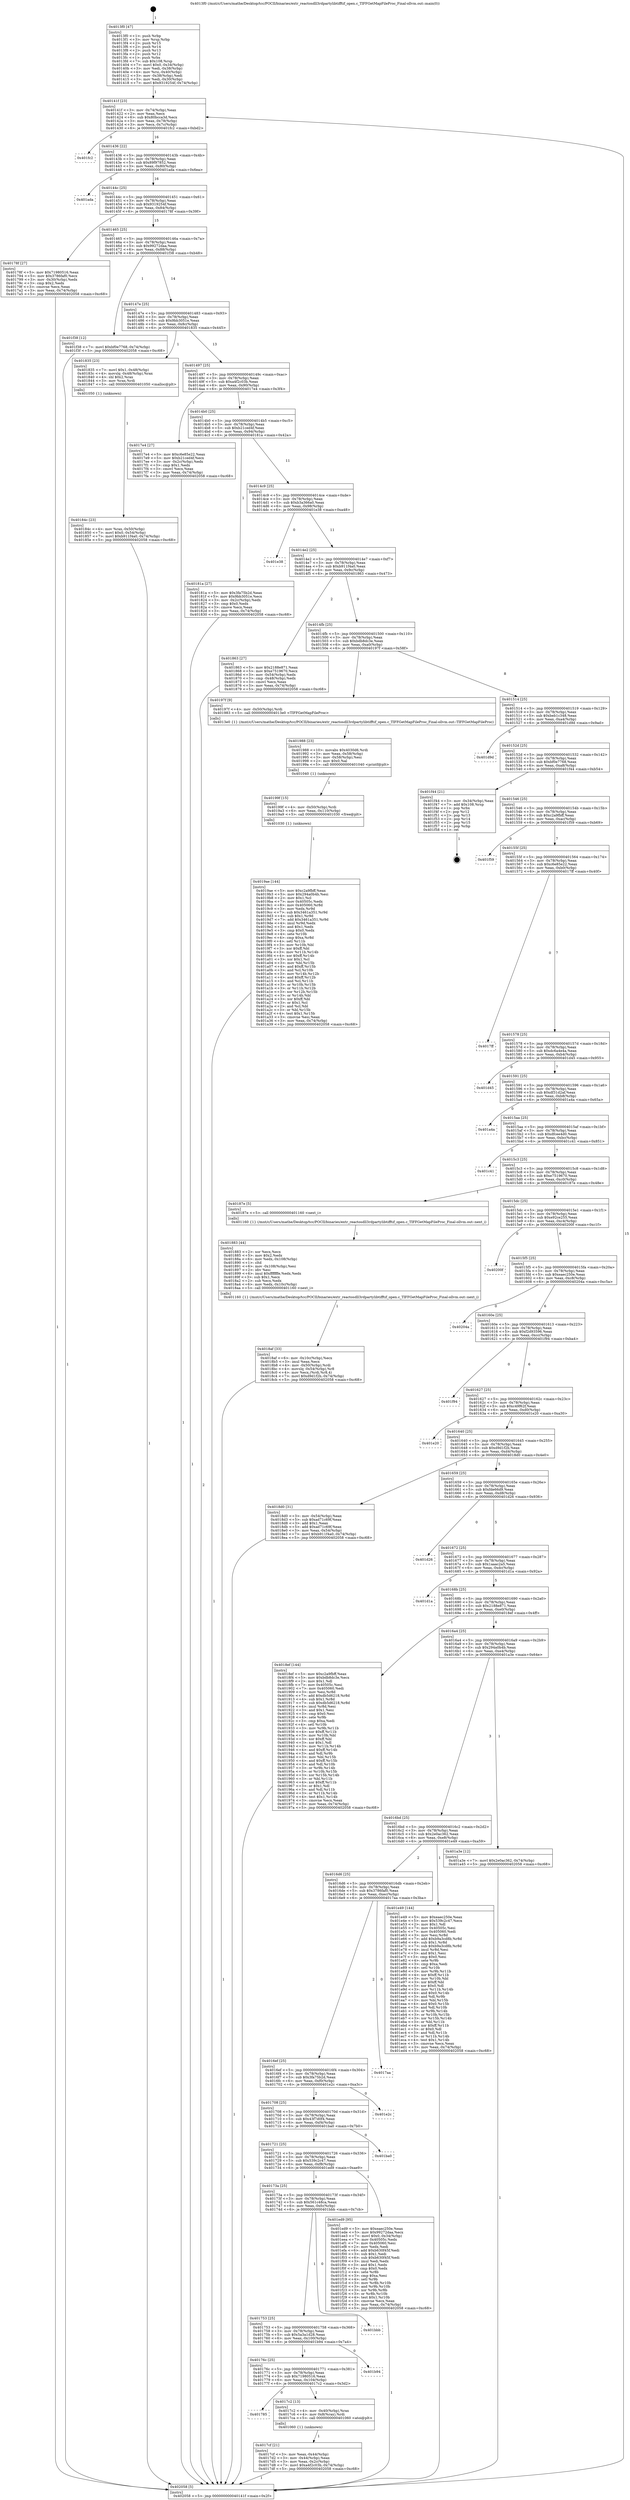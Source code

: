 digraph "0x4013f0" {
  label = "0x4013f0 (/mnt/c/Users/mathe/Desktop/tcc/POCII/binaries/extr_reactosdll3rdpartylibtifftif_open.c_TIFFGetMapFileProc_Final-ollvm.out::main(0))"
  labelloc = "t"
  node[shape=record]

  Entry [label="",width=0.3,height=0.3,shape=circle,fillcolor=black,style=filled]
  "0x40141f" [label="{
     0x40141f [23]\l
     | [instrs]\l
     &nbsp;&nbsp;0x40141f \<+3\>: mov -0x74(%rbp),%eax\l
     &nbsp;&nbsp;0x401422 \<+2\>: mov %eax,%ecx\l
     &nbsp;&nbsp;0x401424 \<+6\>: sub $0x80bcca3d,%ecx\l
     &nbsp;&nbsp;0x40142a \<+3\>: mov %eax,-0x78(%rbp)\l
     &nbsp;&nbsp;0x40142d \<+3\>: mov %ecx,-0x7c(%rbp)\l
     &nbsp;&nbsp;0x401430 \<+6\>: je 0000000000401fc2 \<main+0xbd2\>\l
  }"]
  "0x401fc2" [label="{
     0x401fc2\l
  }", style=dashed]
  "0x401436" [label="{
     0x401436 [22]\l
     | [instrs]\l
     &nbsp;&nbsp;0x401436 \<+5\>: jmp 000000000040143b \<main+0x4b\>\l
     &nbsp;&nbsp;0x40143b \<+3\>: mov -0x78(%rbp),%eax\l
     &nbsp;&nbsp;0x40143e \<+5\>: sub $0x89f97852,%eax\l
     &nbsp;&nbsp;0x401443 \<+3\>: mov %eax,-0x80(%rbp)\l
     &nbsp;&nbsp;0x401446 \<+6\>: je 0000000000401ada \<main+0x6ea\>\l
  }"]
  Exit [label="",width=0.3,height=0.3,shape=circle,fillcolor=black,style=filled,peripheries=2]
  "0x401ada" [label="{
     0x401ada\l
  }", style=dashed]
  "0x40144c" [label="{
     0x40144c [25]\l
     | [instrs]\l
     &nbsp;&nbsp;0x40144c \<+5\>: jmp 0000000000401451 \<main+0x61\>\l
     &nbsp;&nbsp;0x401451 \<+3\>: mov -0x78(%rbp),%eax\l
     &nbsp;&nbsp;0x401454 \<+5\>: sub $0x9319254f,%eax\l
     &nbsp;&nbsp;0x401459 \<+6\>: mov %eax,-0x84(%rbp)\l
     &nbsp;&nbsp;0x40145f \<+6\>: je 000000000040178f \<main+0x39f\>\l
  }"]
  "0x4019ae" [label="{
     0x4019ae [144]\l
     | [instrs]\l
     &nbsp;&nbsp;0x4019ae \<+5\>: mov $0xc2a9fbff,%eax\l
     &nbsp;&nbsp;0x4019b3 \<+5\>: mov $0x294a0b4b,%esi\l
     &nbsp;&nbsp;0x4019b8 \<+2\>: mov $0x1,%cl\l
     &nbsp;&nbsp;0x4019ba \<+7\>: mov 0x40505c,%edx\l
     &nbsp;&nbsp;0x4019c1 \<+8\>: mov 0x405060,%r8d\l
     &nbsp;&nbsp;0x4019c9 \<+3\>: mov %edx,%r9d\l
     &nbsp;&nbsp;0x4019cc \<+7\>: sub $0x3461a351,%r9d\l
     &nbsp;&nbsp;0x4019d3 \<+4\>: sub $0x1,%r9d\l
     &nbsp;&nbsp;0x4019d7 \<+7\>: add $0x3461a351,%r9d\l
     &nbsp;&nbsp;0x4019de \<+4\>: imul %r9d,%edx\l
     &nbsp;&nbsp;0x4019e2 \<+3\>: and $0x1,%edx\l
     &nbsp;&nbsp;0x4019e5 \<+3\>: cmp $0x0,%edx\l
     &nbsp;&nbsp;0x4019e8 \<+4\>: sete %r10b\l
     &nbsp;&nbsp;0x4019ec \<+4\>: cmp $0xa,%r8d\l
     &nbsp;&nbsp;0x4019f0 \<+4\>: setl %r11b\l
     &nbsp;&nbsp;0x4019f4 \<+3\>: mov %r10b,%bl\l
     &nbsp;&nbsp;0x4019f7 \<+3\>: xor $0xff,%bl\l
     &nbsp;&nbsp;0x4019fa \<+3\>: mov %r11b,%r14b\l
     &nbsp;&nbsp;0x4019fd \<+4\>: xor $0xff,%r14b\l
     &nbsp;&nbsp;0x401a01 \<+3\>: xor $0x1,%cl\l
     &nbsp;&nbsp;0x401a04 \<+3\>: mov %bl,%r15b\l
     &nbsp;&nbsp;0x401a07 \<+4\>: and $0xff,%r15b\l
     &nbsp;&nbsp;0x401a0b \<+3\>: and %cl,%r10b\l
     &nbsp;&nbsp;0x401a0e \<+3\>: mov %r14b,%r12b\l
     &nbsp;&nbsp;0x401a11 \<+4\>: and $0xff,%r12b\l
     &nbsp;&nbsp;0x401a15 \<+3\>: and %cl,%r11b\l
     &nbsp;&nbsp;0x401a18 \<+3\>: or %r10b,%r15b\l
     &nbsp;&nbsp;0x401a1b \<+3\>: or %r11b,%r12b\l
     &nbsp;&nbsp;0x401a1e \<+3\>: xor %r12b,%r15b\l
     &nbsp;&nbsp;0x401a21 \<+3\>: or %r14b,%bl\l
     &nbsp;&nbsp;0x401a24 \<+3\>: xor $0xff,%bl\l
     &nbsp;&nbsp;0x401a27 \<+3\>: or $0x1,%cl\l
     &nbsp;&nbsp;0x401a2a \<+2\>: and %cl,%bl\l
     &nbsp;&nbsp;0x401a2c \<+3\>: or %bl,%r15b\l
     &nbsp;&nbsp;0x401a2f \<+4\>: test $0x1,%r15b\l
     &nbsp;&nbsp;0x401a33 \<+3\>: cmovne %esi,%eax\l
     &nbsp;&nbsp;0x401a36 \<+3\>: mov %eax,-0x74(%rbp)\l
     &nbsp;&nbsp;0x401a39 \<+5\>: jmp 0000000000402058 \<main+0xc68\>\l
  }"]
  "0x40178f" [label="{
     0x40178f [27]\l
     | [instrs]\l
     &nbsp;&nbsp;0x40178f \<+5\>: mov $0x71980516,%eax\l
     &nbsp;&nbsp;0x401794 \<+5\>: mov $0x3786faf0,%ecx\l
     &nbsp;&nbsp;0x401799 \<+3\>: mov -0x30(%rbp),%edx\l
     &nbsp;&nbsp;0x40179c \<+3\>: cmp $0x2,%edx\l
     &nbsp;&nbsp;0x40179f \<+3\>: cmovne %ecx,%eax\l
     &nbsp;&nbsp;0x4017a2 \<+3\>: mov %eax,-0x74(%rbp)\l
     &nbsp;&nbsp;0x4017a5 \<+5\>: jmp 0000000000402058 \<main+0xc68\>\l
  }"]
  "0x401465" [label="{
     0x401465 [25]\l
     | [instrs]\l
     &nbsp;&nbsp;0x401465 \<+5\>: jmp 000000000040146a \<main+0x7a\>\l
     &nbsp;&nbsp;0x40146a \<+3\>: mov -0x78(%rbp),%eax\l
     &nbsp;&nbsp;0x40146d \<+5\>: sub $0x99272daa,%eax\l
     &nbsp;&nbsp;0x401472 \<+6\>: mov %eax,-0x88(%rbp)\l
     &nbsp;&nbsp;0x401478 \<+6\>: je 0000000000401f38 \<main+0xb48\>\l
  }"]
  "0x402058" [label="{
     0x402058 [5]\l
     | [instrs]\l
     &nbsp;&nbsp;0x402058 \<+5\>: jmp 000000000040141f \<main+0x2f\>\l
  }"]
  "0x4013f0" [label="{
     0x4013f0 [47]\l
     | [instrs]\l
     &nbsp;&nbsp;0x4013f0 \<+1\>: push %rbp\l
     &nbsp;&nbsp;0x4013f1 \<+3\>: mov %rsp,%rbp\l
     &nbsp;&nbsp;0x4013f4 \<+2\>: push %r15\l
     &nbsp;&nbsp;0x4013f6 \<+2\>: push %r14\l
     &nbsp;&nbsp;0x4013f8 \<+2\>: push %r13\l
     &nbsp;&nbsp;0x4013fa \<+2\>: push %r12\l
     &nbsp;&nbsp;0x4013fc \<+1\>: push %rbx\l
     &nbsp;&nbsp;0x4013fd \<+7\>: sub $0x108,%rsp\l
     &nbsp;&nbsp;0x401404 \<+7\>: movl $0x0,-0x34(%rbp)\l
     &nbsp;&nbsp;0x40140b \<+3\>: mov %edi,-0x38(%rbp)\l
     &nbsp;&nbsp;0x40140e \<+4\>: mov %rsi,-0x40(%rbp)\l
     &nbsp;&nbsp;0x401412 \<+3\>: mov -0x38(%rbp),%edi\l
     &nbsp;&nbsp;0x401415 \<+3\>: mov %edi,-0x30(%rbp)\l
     &nbsp;&nbsp;0x401418 \<+7\>: movl $0x9319254f,-0x74(%rbp)\l
  }"]
  "0x40199f" [label="{
     0x40199f [15]\l
     | [instrs]\l
     &nbsp;&nbsp;0x40199f \<+4\>: mov -0x50(%rbp),%rdi\l
     &nbsp;&nbsp;0x4019a3 \<+6\>: mov %eax,-0x110(%rbp)\l
     &nbsp;&nbsp;0x4019a9 \<+5\>: call 0000000000401030 \<free@plt\>\l
     | [calls]\l
     &nbsp;&nbsp;0x401030 \{1\} (unknown)\l
  }"]
  "0x401f38" [label="{
     0x401f38 [12]\l
     | [instrs]\l
     &nbsp;&nbsp;0x401f38 \<+7\>: movl $0xbf0e7768,-0x74(%rbp)\l
     &nbsp;&nbsp;0x401f3f \<+5\>: jmp 0000000000402058 \<main+0xc68\>\l
  }"]
  "0x40147e" [label="{
     0x40147e [25]\l
     | [instrs]\l
     &nbsp;&nbsp;0x40147e \<+5\>: jmp 0000000000401483 \<main+0x93\>\l
     &nbsp;&nbsp;0x401483 \<+3\>: mov -0x78(%rbp),%eax\l
     &nbsp;&nbsp;0x401486 \<+5\>: sub $0x9bb3051e,%eax\l
     &nbsp;&nbsp;0x40148b \<+6\>: mov %eax,-0x8c(%rbp)\l
     &nbsp;&nbsp;0x401491 \<+6\>: je 0000000000401835 \<main+0x445\>\l
  }"]
  "0x401988" [label="{
     0x401988 [23]\l
     | [instrs]\l
     &nbsp;&nbsp;0x401988 \<+10\>: movabs $0x4030d6,%rdi\l
     &nbsp;&nbsp;0x401992 \<+3\>: mov %eax,-0x58(%rbp)\l
     &nbsp;&nbsp;0x401995 \<+3\>: mov -0x58(%rbp),%esi\l
     &nbsp;&nbsp;0x401998 \<+2\>: mov $0x0,%al\l
     &nbsp;&nbsp;0x40199a \<+5\>: call 0000000000401040 \<printf@plt\>\l
     | [calls]\l
     &nbsp;&nbsp;0x401040 \{1\} (unknown)\l
  }"]
  "0x401835" [label="{
     0x401835 [23]\l
     | [instrs]\l
     &nbsp;&nbsp;0x401835 \<+7\>: movl $0x1,-0x48(%rbp)\l
     &nbsp;&nbsp;0x40183c \<+4\>: movslq -0x48(%rbp),%rax\l
     &nbsp;&nbsp;0x401840 \<+4\>: shl $0x2,%rax\l
     &nbsp;&nbsp;0x401844 \<+3\>: mov %rax,%rdi\l
     &nbsp;&nbsp;0x401847 \<+5\>: call 0000000000401050 \<malloc@plt\>\l
     | [calls]\l
     &nbsp;&nbsp;0x401050 \{1\} (unknown)\l
  }"]
  "0x401497" [label="{
     0x401497 [25]\l
     | [instrs]\l
     &nbsp;&nbsp;0x401497 \<+5\>: jmp 000000000040149c \<main+0xac\>\l
     &nbsp;&nbsp;0x40149c \<+3\>: mov -0x78(%rbp),%eax\l
     &nbsp;&nbsp;0x40149f \<+5\>: sub $0xa4f2c03b,%eax\l
     &nbsp;&nbsp;0x4014a4 \<+6\>: mov %eax,-0x90(%rbp)\l
     &nbsp;&nbsp;0x4014aa \<+6\>: je 00000000004017e4 \<main+0x3f4\>\l
  }"]
  "0x4018af" [label="{
     0x4018af [33]\l
     | [instrs]\l
     &nbsp;&nbsp;0x4018af \<+6\>: mov -0x10c(%rbp),%ecx\l
     &nbsp;&nbsp;0x4018b5 \<+3\>: imul %eax,%ecx\l
     &nbsp;&nbsp;0x4018b8 \<+4\>: mov -0x50(%rbp),%rdi\l
     &nbsp;&nbsp;0x4018bc \<+4\>: movslq -0x54(%rbp),%r8\l
     &nbsp;&nbsp;0x4018c0 \<+4\>: mov %ecx,(%rdi,%r8,4)\l
     &nbsp;&nbsp;0x4018c4 \<+7\>: movl $0xd9d1f2b,-0x74(%rbp)\l
     &nbsp;&nbsp;0x4018cb \<+5\>: jmp 0000000000402058 \<main+0xc68\>\l
  }"]
  "0x4017e4" [label="{
     0x4017e4 [27]\l
     | [instrs]\l
     &nbsp;&nbsp;0x4017e4 \<+5\>: mov $0xc6e85e22,%eax\l
     &nbsp;&nbsp;0x4017e9 \<+5\>: mov $0xb21ced4f,%ecx\l
     &nbsp;&nbsp;0x4017ee \<+3\>: mov -0x2c(%rbp),%edx\l
     &nbsp;&nbsp;0x4017f1 \<+3\>: cmp $0x1,%edx\l
     &nbsp;&nbsp;0x4017f4 \<+3\>: cmovl %ecx,%eax\l
     &nbsp;&nbsp;0x4017f7 \<+3\>: mov %eax,-0x74(%rbp)\l
     &nbsp;&nbsp;0x4017fa \<+5\>: jmp 0000000000402058 \<main+0xc68\>\l
  }"]
  "0x4014b0" [label="{
     0x4014b0 [25]\l
     | [instrs]\l
     &nbsp;&nbsp;0x4014b0 \<+5\>: jmp 00000000004014b5 \<main+0xc5\>\l
     &nbsp;&nbsp;0x4014b5 \<+3\>: mov -0x78(%rbp),%eax\l
     &nbsp;&nbsp;0x4014b8 \<+5\>: sub $0xb21ced4f,%eax\l
     &nbsp;&nbsp;0x4014bd \<+6\>: mov %eax,-0x94(%rbp)\l
     &nbsp;&nbsp;0x4014c3 \<+6\>: je 000000000040181a \<main+0x42a\>\l
  }"]
  "0x401883" [label="{
     0x401883 [44]\l
     | [instrs]\l
     &nbsp;&nbsp;0x401883 \<+2\>: xor %ecx,%ecx\l
     &nbsp;&nbsp;0x401885 \<+5\>: mov $0x2,%edx\l
     &nbsp;&nbsp;0x40188a \<+6\>: mov %edx,-0x108(%rbp)\l
     &nbsp;&nbsp;0x401890 \<+1\>: cltd\l
     &nbsp;&nbsp;0x401891 \<+6\>: mov -0x108(%rbp),%esi\l
     &nbsp;&nbsp;0x401897 \<+2\>: idiv %esi\l
     &nbsp;&nbsp;0x401899 \<+6\>: imul $0xfffffffe,%edx,%edx\l
     &nbsp;&nbsp;0x40189f \<+3\>: sub $0x1,%ecx\l
     &nbsp;&nbsp;0x4018a2 \<+2\>: sub %ecx,%edx\l
     &nbsp;&nbsp;0x4018a4 \<+6\>: mov %edx,-0x10c(%rbp)\l
     &nbsp;&nbsp;0x4018aa \<+5\>: call 0000000000401160 \<next_i\>\l
     | [calls]\l
     &nbsp;&nbsp;0x401160 \{1\} (/mnt/c/Users/mathe/Desktop/tcc/POCII/binaries/extr_reactosdll3rdpartylibtifftif_open.c_TIFFGetMapFileProc_Final-ollvm.out::next_i)\l
  }"]
  "0x40181a" [label="{
     0x40181a [27]\l
     | [instrs]\l
     &nbsp;&nbsp;0x40181a \<+5\>: mov $0x3fa75b2d,%eax\l
     &nbsp;&nbsp;0x40181f \<+5\>: mov $0x9bb3051e,%ecx\l
     &nbsp;&nbsp;0x401824 \<+3\>: mov -0x2c(%rbp),%edx\l
     &nbsp;&nbsp;0x401827 \<+3\>: cmp $0x0,%edx\l
     &nbsp;&nbsp;0x40182a \<+3\>: cmove %ecx,%eax\l
     &nbsp;&nbsp;0x40182d \<+3\>: mov %eax,-0x74(%rbp)\l
     &nbsp;&nbsp;0x401830 \<+5\>: jmp 0000000000402058 \<main+0xc68\>\l
  }"]
  "0x4014c9" [label="{
     0x4014c9 [25]\l
     | [instrs]\l
     &nbsp;&nbsp;0x4014c9 \<+5\>: jmp 00000000004014ce \<main+0xde\>\l
     &nbsp;&nbsp;0x4014ce \<+3\>: mov -0x78(%rbp),%eax\l
     &nbsp;&nbsp;0x4014d1 \<+5\>: sub $0xb3a366a0,%eax\l
     &nbsp;&nbsp;0x4014d6 \<+6\>: mov %eax,-0x98(%rbp)\l
     &nbsp;&nbsp;0x4014dc \<+6\>: je 0000000000401e38 \<main+0xa48\>\l
  }"]
  "0x40184c" [label="{
     0x40184c [23]\l
     | [instrs]\l
     &nbsp;&nbsp;0x40184c \<+4\>: mov %rax,-0x50(%rbp)\l
     &nbsp;&nbsp;0x401850 \<+7\>: movl $0x0,-0x54(%rbp)\l
     &nbsp;&nbsp;0x401857 \<+7\>: movl $0xb911f4a0,-0x74(%rbp)\l
     &nbsp;&nbsp;0x40185e \<+5\>: jmp 0000000000402058 \<main+0xc68\>\l
  }"]
  "0x401e38" [label="{
     0x401e38\l
  }", style=dashed]
  "0x4014e2" [label="{
     0x4014e2 [25]\l
     | [instrs]\l
     &nbsp;&nbsp;0x4014e2 \<+5\>: jmp 00000000004014e7 \<main+0xf7\>\l
     &nbsp;&nbsp;0x4014e7 \<+3\>: mov -0x78(%rbp),%eax\l
     &nbsp;&nbsp;0x4014ea \<+5\>: sub $0xb911f4a0,%eax\l
     &nbsp;&nbsp;0x4014ef \<+6\>: mov %eax,-0x9c(%rbp)\l
     &nbsp;&nbsp;0x4014f5 \<+6\>: je 0000000000401863 \<main+0x473\>\l
  }"]
  "0x4017cf" [label="{
     0x4017cf [21]\l
     | [instrs]\l
     &nbsp;&nbsp;0x4017cf \<+3\>: mov %eax,-0x44(%rbp)\l
     &nbsp;&nbsp;0x4017d2 \<+3\>: mov -0x44(%rbp),%eax\l
     &nbsp;&nbsp;0x4017d5 \<+3\>: mov %eax,-0x2c(%rbp)\l
     &nbsp;&nbsp;0x4017d8 \<+7\>: movl $0xa4f2c03b,-0x74(%rbp)\l
     &nbsp;&nbsp;0x4017df \<+5\>: jmp 0000000000402058 \<main+0xc68\>\l
  }"]
  "0x401863" [label="{
     0x401863 [27]\l
     | [instrs]\l
     &nbsp;&nbsp;0x401863 \<+5\>: mov $0x2188e871,%eax\l
     &nbsp;&nbsp;0x401868 \<+5\>: mov $0xe7519670,%ecx\l
     &nbsp;&nbsp;0x40186d \<+3\>: mov -0x54(%rbp),%edx\l
     &nbsp;&nbsp;0x401870 \<+3\>: cmp -0x48(%rbp),%edx\l
     &nbsp;&nbsp;0x401873 \<+3\>: cmovl %ecx,%eax\l
     &nbsp;&nbsp;0x401876 \<+3\>: mov %eax,-0x74(%rbp)\l
     &nbsp;&nbsp;0x401879 \<+5\>: jmp 0000000000402058 \<main+0xc68\>\l
  }"]
  "0x4014fb" [label="{
     0x4014fb [25]\l
     | [instrs]\l
     &nbsp;&nbsp;0x4014fb \<+5\>: jmp 0000000000401500 \<main+0x110\>\l
     &nbsp;&nbsp;0x401500 \<+3\>: mov -0x78(%rbp),%eax\l
     &nbsp;&nbsp;0x401503 \<+5\>: sub $0xbdb8dc3e,%eax\l
     &nbsp;&nbsp;0x401508 \<+6\>: mov %eax,-0xa0(%rbp)\l
     &nbsp;&nbsp;0x40150e \<+6\>: je 000000000040197f \<main+0x58f\>\l
  }"]
  "0x401785" [label="{
     0x401785\l
  }", style=dashed]
  "0x40197f" [label="{
     0x40197f [9]\l
     | [instrs]\l
     &nbsp;&nbsp;0x40197f \<+4\>: mov -0x50(%rbp),%rdi\l
     &nbsp;&nbsp;0x401983 \<+5\>: call 00000000004013e0 \<TIFFGetMapFileProc\>\l
     | [calls]\l
     &nbsp;&nbsp;0x4013e0 \{1\} (/mnt/c/Users/mathe/Desktop/tcc/POCII/binaries/extr_reactosdll3rdpartylibtifftif_open.c_TIFFGetMapFileProc_Final-ollvm.out::TIFFGetMapFileProc)\l
  }"]
  "0x401514" [label="{
     0x401514 [25]\l
     | [instrs]\l
     &nbsp;&nbsp;0x401514 \<+5\>: jmp 0000000000401519 \<main+0x129\>\l
     &nbsp;&nbsp;0x401519 \<+3\>: mov -0x78(%rbp),%eax\l
     &nbsp;&nbsp;0x40151c \<+5\>: sub $0xbeb1c348,%eax\l
     &nbsp;&nbsp;0x401521 \<+6\>: mov %eax,-0xa4(%rbp)\l
     &nbsp;&nbsp;0x401527 \<+6\>: je 0000000000401d9d \<main+0x9ad\>\l
  }"]
  "0x4017c2" [label="{
     0x4017c2 [13]\l
     | [instrs]\l
     &nbsp;&nbsp;0x4017c2 \<+4\>: mov -0x40(%rbp),%rax\l
     &nbsp;&nbsp;0x4017c6 \<+4\>: mov 0x8(%rax),%rdi\l
     &nbsp;&nbsp;0x4017ca \<+5\>: call 0000000000401060 \<atoi@plt\>\l
     | [calls]\l
     &nbsp;&nbsp;0x401060 \{1\} (unknown)\l
  }"]
  "0x401d9d" [label="{
     0x401d9d\l
  }", style=dashed]
  "0x40152d" [label="{
     0x40152d [25]\l
     | [instrs]\l
     &nbsp;&nbsp;0x40152d \<+5\>: jmp 0000000000401532 \<main+0x142\>\l
     &nbsp;&nbsp;0x401532 \<+3\>: mov -0x78(%rbp),%eax\l
     &nbsp;&nbsp;0x401535 \<+5\>: sub $0xbf0e7768,%eax\l
     &nbsp;&nbsp;0x40153a \<+6\>: mov %eax,-0xa8(%rbp)\l
     &nbsp;&nbsp;0x401540 \<+6\>: je 0000000000401f44 \<main+0xb54\>\l
  }"]
  "0x40176c" [label="{
     0x40176c [25]\l
     | [instrs]\l
     &nbsp;&nbsp;0x40176c \<+5\>: jmp 0000000000401771 \<main+0x381\>\l
     &nbsp;&nbsp;0x401771 \<+3\>: mov -0x78(%rbp),%eax\l
     &nbsp;&nbsp;0x401774 \<+5\>: sub $0x71980516,%eax\l
     &nbsp;&nbsp;0x401779 \<+6\>: mov %eax,-0x104(%rbp)\l
     &nbsp;&nbsp;0x40177f \<+6\>: je 00000000004017c2 \<main+0x3d2\>\l
  }"]
  "0x401f44" [label="{
     0x401f44 [21]\l
     | [instrs]\l
     &nbsp;&nbsp;0x401f44 \<+3\>: mov -0x34(%rbp),%eax\l
     &nbsp;&nbsp;0x401f47 \<+7\>: add $0x108,%rsp\l
     &nbsp;&nbsp;0x401f4e \<+1\>: pop %rbx\l
     &nbsp;&nbsp;0x401f4f \<+2\>: pop %r12\l
     &nbsp;&nbsp;0x401f51 \<+2\>: pop %r13\l
     &nbsp;&nbsp;0x401f53 \<+2\>: pop %r14\l
     &nbsp;&nbsp;0x401f55 \<+2\>: pop %r15\l
     &nbsp;&nbsp;0x401f57 \<+1\>: pop %rbp\l
     &nbsp;&nbsp;0x401f58 \<+1\>: ret\l
  }"]
  "0x401546" [label="{
     0x401546 [25]\l
     | [instrs]\l
     &nbsp;&nbsp;0x401546 \<+5\>: jmp 000000000040154b \<main+0x15b\>\l
     &nbsp;&nbsp;0x40154b \<+3\>: mov -0x78(%rbp),%eax\l
     &nbsp;&nbsp;0x40154e \<+5\>: sub $0xc2a9fbff,%eax\l
     &nbsp;&nbsp;0x401553 \<+6\>: mov %eax,-0xac(%rbp)\l
     &nbsp;&nbsp;0x401559 \<+6\>: je 0000000000401f59 \<main+0xb69\>\l
  }"]
  "0x401b94" [label="{
     0x401b94\l
  }", style=dashed]
  "0x401f59" [label="{
     0x401f59\l
  }", style=dashed]
  "0x40155f" [label="{
     0x40155f [25]\l
     | [instrs]\l
     &nbsp;&nbsp;0x40155f \<+5\>: jmp 0000000000401564 \<main+0x174\>\l
     &nbsp;&nbsp;0x401564 \<+3\>: mov -0x78(%rbp),%eax\l
     &nbsp;&nbsp;0x401567 \<+5\>: sub $0xc6e85e22,%eax\l
     &nbsp;&nbsp;0x40156c \<+6\>: mov %eax,-0xb0(%rbp)\l
     &nbsp;&nbsp;0x401572 \<+6\>: je 00000000004017ff \<main+0x40f\>\l
  }"]
  "0x401753" [label="{
     0x401753 [25]\l
     | [instrs]\l
     &nbsp;&nbsp;0x401753 \<+5\>: jmp 0000000000401758 \<main+0x368\>\l
     &nbsp;&nbsp;0x401758 \<+3\>: mov -0x78(%rbp),%eax\l
     &nbsp;&nbsp;0x40175b \<+5\>: sub $0x5a3a1d28,%eax\l
     &nbsp;&nbsp;0x401760 \<+6\>: mov %eax,-0x100(%rbp)\l
     &nbsp;&nbsp;0x401766 \<+6\>: je 0000000000401b94 \<main+0x7a4\>\l
  }"]
  "0x4017ff" [label="{
     0x4017ff\l
  }", style=dashed]
  "0x401578" [label="{
     0x401578 [25]\l
     | [instrs]\l
     &nbsp;&nbsp;0x401578 \<+5\>: jmp 000000000040157d \<main+0x18d\>\l
     &nbsp;&nbsp;0x40157d \<+3\>: mov -0x78(%rbp),%eax\l
     &nbsp;&nbsp;0x401580 \<+5\>: sub $0xdc6a4e4a,%eax\l
     &nbsp;&nbsp;0x401585 \<+6\>: mov %eax,-0xb4(%rbp)\l
     &nbsp;&nbsp;0x40158b \<+6\>: je 0000000000401d45 \<main+0x955\>\l
  }"]
  "0x401bbb" [label="{
     0x401bbb\l
  }", style=dashed]
  "0x401d45" [label="{
     0x401d45\l
  }", style=dashed]
  "0x401591" [label="{
     0x401591 [25]\l
     | [instrs]\l
     &nbsp;&nbsp;0x401591 \<+5\>: jmp 0000000000401596 \<main+0x1a6\>\l
     &nbsp;&nbsp;0x401596 \<+3\>: mov -0x78(%rbp),%eax\l
     &nbsp;&nbsp;0x401599 \<+5\>: sub $0xdf31d2af,%eax\l
     &nbsp;&nbsp;0x40159e \<+6\>: mov %eax,-0xb8(%rbp)\l
     &nbsp;&nbsp;0x4015a4 \<+6\>: je 0000000000401a4a \<main+0x65a\>\l
  }"]
  "0x40173a" [label="{
     0x40173a [25]\l
     | [instrs]\l
     &nbsp;&nbsp;0x40173a \<+5\>: jmp 000000000040173f \<main+0x34f\>\l
     &nbsp;&nbsp;0x40173f \<+3\>: mov -0x78(%rbp),%eax\l
     &nbsp;&nbsp;0x401742 \<+5\>: sub $0x561c48ca,%eax\l
     &nbsp;&nbsp;0x401747 \<+6\>: mov %eax,-0xfc(%rbp)\l
     &nbsp;&nbsp;0x40174d \<+6\>: je 0000000000401bbb \<main+0x7cb\>\l
  }"]
  "0x401a4a" [label="{
     0x401a4a\l
  }", style=dashed]
  "0x4015aa" [label="{
     0x4015aa [25]\l
     | [instrs]\l
     &nbsp;&nbsp;0x4015aa \<+5\>: jmp 00000000004015af \<main+0x1bf\>\l
     &nbsp;&nbsp;0x4015af \<+3\>: mov -0x78(%rbp),%eax\l
     &nbsp;&nbsp;0x4015b2 \<+5\>: sub $0xdfcee4d0,%eax\l
     &nbsp;&nbsp;0x4015b7 \<+6\>: mov %eax,-0xbc(%rbp)\l
     &nbsp;&nbsp;0x4015bd \<+6\>: je 0000000000401c41 \<main+0x851\>\l
  }"]
  "0x401ed9" [label="{
     0x401ed9 [95]\l
     | [instrs]\l
     &nbsp;&nbsp;0x401ed9 \<+5\>: mov $0xeaec250e,%eax\l
     &nbsp;&nbsp;0x401ede \<+5\>: mov $0x99272daa,%ecx\l
     &nbsp;&nbsp;0x401ee3 \<+7\>: movl $0x0,-0x34(%rbp)\l
     &nbsp;&nbsp;0x401eea \<+7\>: mov 0x40505c,%edx\l
     &nbsp;&nbsp;0x401ef1 \<+7\>: mov 0x405060,%esi\l
     &nbsp;&nbsp;0x401ef8 \<+2\>: mov %edx,%edi\l
     &nbsp;&nbsp;0x401efa \<+6\>: add $0xb630f45f,%edi\l
     &nbsp;&nbsp;0x401f00 \<+3\>: sub $0x1,%edi\l
     &nbsp;&nbsp;0x401f03 \<+6\>: sub $0xb630f45f,%edi\l
     &nbsp;&nbsp;0x401f09 \<+3\>: imul %edi,%edx\l
     &nbsp;&nbsp;0x401f0c \<+3\>: and $0x1,%edx\l
     &nbsp;&nbsp;0x401f0f \<+3\>: cmp $0x0,%edx\l
     &nbsp;&nbsp;0x401f12 \<+4\>: sete %r8b\l
     &nbsp;&nbsp;0x401f16 \<+3\>: cmp $0xa,%esi\l
     &nbsp;&nbsp;0x401f19 \<+4\>: setl %r9b\l
     &nbsp;&nbsp;0x401f1d \<+3\>: mov %r8b,%r10b\l
     &nbsp;&nbsp;0x401f20 \<+3\>: and %r9b,%r10b\l
     &nbsp;&nbsp;0x401f23 \<+3\>: xor %r9b,%r8b\l
     &nbsp;&nbsp;0x401f26 \<+3\>: or %r8b,%r10b\l
     &nbsp;&nbsp;0x401f29 \<+4\>: test $0x1,%r10b\l
     &nbsp;&nbsp;0x401f2d \<+3\>: cmovne %ecx,%eax\l
     &nbsp;&nbsp;0x401f30 \<+3\>: mov %eax,-0x74(%rbp)\l
     &nbsp;&nbsp;0x401f33 \<+5\>: jmp 0000000000402058 \<main+0xc68\>\l
  }"]
  "0x401c41" [label="{
     0x401c41\l
  }", style=dashed]
  "0x4015c3" [label="{
     0x4015c3 [25]\l
     | [instrs]\l
     &nbsp;&nbsp;0x4015c3 \<+5\>: jmp 00000000004015c8 \<main+0x1d8\>\l
     &nbsp;&nbsp;0x4015c8 \<+3\>: mov -0x78(%rbp),%eax\l
     &nbsp;&nbsp;0x4015cb \<+5\>: sub $0xe7519670,%eax\l
     &nbsp;&nbsp;0x4015d0 \<+6\>: mov %eax,-0xc0(%rbp)\l
     &nbsp;&nbsp;0x4015d6 \<+6\>: je 000000000040187e \<main+0x48e\>\l
  }"]
  "0x401721" [label="{
     0x401721 [25]\l
     | [instrs]\l
     &nbsp;&nbsp;0x401721 \<+5\>: jmp 0000000000401726 \<main+0x336\>\l
     &nbsp;&nbsp;0x401726 \<+3\>: mov -0x78(%rbp),%eax\l
     &nbsp;&nbsp;0x401729 \<+5\>: sub $0x539c2c47,%eax\l
     &nbsp;&nbsp;0x40172e \<+6\>: mov %eax,-0xf8(%rbp)\l
     &nbsp;&nbsp;0x401734 \<+6\>: je 0000000000401ed9 \<main+0xae9\>\l
  }"]
  "0x40187e" [label="{
     0x40187e [5]\l
     | [instrs]\l
     &nbsp;&nbsp;0x40187e \<+5\>: call 0000000000401160 \<next_i\>\l
     | [calls]\l
     &nbsp;&nbsp;0x401160 \{1\} (/mnt/c/Users/mathe/Desktop/tcc/POCII/binaries/extr_reactosdll3rdpartylibtifftif_open.c_TIFFGetMapFileProc_Final-ollvm.out::next_i)\l
  }"]
  "0x4015dc" [label="{
     0x4015dc [25]\l
     | [instrs]\l
     &nbsp;&nbsp;0x4015dc \<+5\>: jmp 00000000004015e1 \<main+0x1f1\>\l
     &nbsp;&nbsp;0x4015e1 \<+3\>: mov -0x78(%rbp),%eax\l
     &nbsp;&nbsp;0x4015e4 \<+5\>: sub $0xe92ce255,%eax\l
     &nbsp;&nbsp;0x4015e9 \<+6\>: mov %eax,-0xc4(%rbp)\l
     &nbsp;&nbsp;0x4015ef \<+6\>: je 000000000040200f \<main+0xc1f\>\l
  }"]
  "0x401ba0" [label="{
     0x401ba0\l
  }", style=dashed]
  "0x40200f" [label="{
     0x40200f\l
  }", style=dashed]
  "0x4015f5" [label="{
     0x4015f5 [25]\l
     | [instrs]\l
     &nbsp;&nbsp;0x4015f5 \<+5\>: jmp 00000000004015fa \<main+0x20a\>\l
     &nbsp;&nbsp;0x4015fa \<+3\>: mov -0x78(%rbp),%eax\l
     &nbsp;&nbsp;0x4015fd \<+5\>: sub $0xeaec250e,%eax\l
     &nbsp;&nbsp;0x401602 \<+6\>: mov %eax,-0xc8(%rbp)\l
     &nbsp;&nbsp;0x401608 \<+6\>: je 000000000040204a \<main+0xc5a\>\l
  }"]
  "0x401708" [label="{
     0x401708 [25]\l
     | [instrs]\l
     &nbsp;&nbsp;0x401708 \<+5\>: jmp 000000000040170d \<main+0x31d\>\l
     &nbsp;&nbsp;0x40170d \<+3\>: mov -0x78(%rbp),%eax\l
     &nbsp;&nbsp;0x401710 \<+5\>: sub $0x43f7d0f4,%eax\l
     &nbsp;&nbsp;0x401715 \<+6\>: mov %eax,-0xf4(%rbp)\l
     &nbsp;&nbsp;0x40171b \<+6\>: je 0000000000401ba0 \<main+0x7b0\>\l
  }"]
  "0x40204a" [label="{
     0x40204a\l
  }", style=dashed]
  "0x40160e" [label="{
     0x40160e [25]\l
     | [instrs]\l
     &nbsp;&nbsp;0x40160e \<+5\>: jmp 0000000000401613 \<main+0x223\>\l
     &nbsp;&nbsp;0x401613 \<+3\>: mov -0x78(%rbp),%eax\l
     &nbsp;&nbsp;0x401616 \<+5\>: sub $0xf2d93596,%eax\l
     &nbsp;&nbsp;0x40161b \<+6\>: mov %eax,-0xcc(%rbp)\l
     &nbsp;&nbsp;0x401621 \<+6\>: je 0000000000401f94 \<main+0xba4\>\l
  }"]
  "0x401e2c" [label="{
     0x401e2c\l
  }", style=dashed]
  "0x401f94" [label="{
     0x401f94\l
  }", style=dashed]
  "0x401627" [label="{
     0x401627 [25]\l
     | [instrs]\l
     &nbsp;&nbsp;0x401627 \<+5\>: jmp 000000000040162c \<main+0x23c\>\l
     &nbsp;&nbsp;0x40162c \<+3\>: mov -0x78(%rbp),%eax\l
     &nbsp;&nbsp;0x40162f \<+5\>: sub $0xc49f62f,%eax\l
     &nbsp;&nbsp;0x401634 \<+6\>: mov %eax,-0xd0(%rbp)\l
     &nbsp;&nbsp;0x40163a \<+6\>: je 0000000000401e20 \<main+0xa30\>\l
  }"]
  "0x4016ef" [label="{
     0x4016ef [25]\l
     | [instrs]\l
     &nbsp;&nbsp;0x4016ef \<+5\>: jmp 00000000004016f4 \<main+0x304\>\l
     &nbsp;&nbsp;0x4016f4 \<+3\>: mov -0x78(%rbp),%eax\l
     &nbsp;&nbsp;0x4016f7 \<+5\>: sub $0x3fa75b2d,%eax\l
     &nbsp;&nbsp;0x4016fc \<+6\>: mov %eax,-0xf0(%rbp)\l
     &nbsp;&nbsp;0x401702 \<+6\>: je 0000000000401e2c \<main+0xa3c\>\l
  }"]
  "0x401e20" [label="{
     0x401e20\l
  }", style=dashed]
  "0x401640" [label="{
     0x401640 [25]\l
     | [instrs]\l
     &nbsp;&nbsp;0x401640 \<+5\>: jmp 0000000000401645 \<main+0x255\>\l
     &nbsp;&nbsp;0x401645 \<+3\>: mov -0x78(%rbp),%eax\l
     &nbsp;&nbsp;0x401648 \<+5\>: sub $0xd9d1f2b,%eax\l
     &nbsp;&nbsp;0x40164d \<+6\>: mov %eax,-0xd4(%rbp)\l
     &nbsp;&nbsp;0x401653 \<+6\>: je 00000000004018d0 \<main+0x4e0\>\l
  }"]
  "0x4017aa" [label="{
     0x4017aa\l
  }", style=dashed]
  "0x4018d0" [label="{
     0x4018d0 [31]\l
     | [instrs]\l
     &nbsp;&nbsp;0x4018d0 \<+3\>: mov -0x54(%rbp),%eax\l
     &nbsp;&nbsp;0x4018d3 \<+5\>: sub $0xad71c69f,%eax\l
     &nbsp;&nbsp;0x4018d8 \<+3\>: add $0x1,%eax\l
     &nbsp;&nbsp;0x4018db \<+5\>: add $0xad71c69f,%eax\l
     &nbsp;&nbsp;0x4018e0 \<+3\>: mov %eax,-0x54(%rbp)\l
     &nbsp;&nbsp;0x4018e3 \<+7\>: movl $0xb911f4a0,-0x74(%rbp)\l
     &nbsp;&nbsp;0x4018ea \<+5\>: jmp 0000000000402058 \<main+0xc68\>\l
  }"]
  "0x401659" [label="{
     0x401659 [25]\l
     | [instrs]\l
     &nbsp;&nbsp;0x401659 \<+5\>: jmp 000000000040165e \<main+0x26e\>\l
     &nbsp;&nbsp;0x40165e \<+3\>: mov -0x78(%rbp),%eax\l
     &nbsp;&nbsp;0x401661 \<+5\>: sub $0xfde66d9,%eax\l
     &nbsp;&nbsp;0x401666 \<+6\>: mov %eax,-0xd8(%rbp)\l
     &nbsp;&nbsp;0x40166c \<+6\>: je 0000000000401d26 \<main+0x936\>\l
  }"]
  "0x4016d6" [label="{
     0x4016d6 [25]\l
     | [instrs]\l
     &nbsp;&nbsp;0x4016d6 \<+5\>: jmp 00000000004016db \<main+0x2eb\>\l
     &nbsp;&nbsp;0x4016db \<+3\>: mov -0x78(%rbp),%eax\l
     &nbsp;&nbsp;0x4016de \<+5\>: sub $0x3786faf0,%eax\l
     &nbsp;&nbsp;0x4016e3 \<+6\>: mov %eax,-0xec(%rbp)\l
     &nbsp;&nbsp;0x4016e9 \<+6\>: je 00000000004017aa \<main+0x3ba\>\l
  }"]
  "0x401d26" [label="{
     0x401d26\l
  }", style=dashed]
  "0x401672" [label="{
     0x401672 [25]\l
     | [instrs]\l
     &nbsp;&nbsp;0x401672 \<+5\>: jmp 0000000000401677 \<main+0x287\>\l
     &nbsp;&nbsp;0x401677 \<+3\>: mov -0x78(%rbp),%eax\l
     &nbsp;&nbsp;0x40167a \<+5\>: sub $0x1aaac2a5,%eax\l
     &nbsp;&nbsp;0x40167f \<+6\>: mov %eax,-0xdc(%rbp)\l
     &nbsp;&nbsp;0x401685 \<+6\>: je 0000000000401d1a \<main+0x92a\>\l
  }"]
  "0x401e49" [label="{
     0x401e49 [144]\l
     | [instrs]\l
     &nbsp;&nbsp;0x401e49 \<+5\>: mov $0xeaec250e,%eax\l
     &nbsp;&nbsp;0x401e4e \<+5\>: mov $0x539c2c47,%ecx\l
     &nbsp;&nbsp;0x401e53 \<+2\>: mov $0x1,%dl\l
     &nbsp;&nbsp;0x401e55 \<+7\>: mov 0x40505c,%esi\l
     &nbsp;&nbsp;0x401e5c \<+7\>: mov 0x405060,%edi\l
     &nbsp;&nbsp;0x401e63 \<+3\>: mov %esi,%r8d\l
     &nbsp;&nbsp;0x401e66 \<+7\>: add $0xb9a3cd8b,%r8d\l
     &nbsp;&nbsp;0x401e6d \<+4\>: sub $0x1,%r8d\l
     &nbsp;&nbsp;0x401e71 \<+7\>: sub $0xb9a3cd8b,%r8d\l
     &nbsp;&nbsp;0x401e78 \<+4\>: imul %r8d,%esi\l
     &nbsp;&nbsp;0x401e7c \<+3\>: and $0x1,%esi\l
     &nbsp;&nbsp;0x401e7f \<+3\>: cmp $0x0,%esi\l
     &nbsp;&nbsp;0x401e82 \<+4\>: sete %r9b\l
     &nbsp;&nbsp;0x401e86 \<+3\>: cmp $0xa,%edi\l
     &nbsp;&nbsp;0x401e89 \<+4\>: setl %r10b\l
     &nbsp;&nbsp;0x401e8d \<+3\>: mov %r9b,%r11b\l
     &nbsp;&nbsp;0x401e90 \<+4\>: xor $0xff,%r11b\l
     &nbsp;&nbsp;0x401e94 \<+3\>: mov %r10b,%bl\l
     &nbsp;&nbsp;0x401e97 \<+3\>: xor $0xff,%bl\l
     &nbsp;&nbsp;0x401e9a \<+3\>: xor $0x0,%dl\l
     &nbsp;&nbsp;0x401e9d \<+3\>: mov %r11b,%r14b\l
     &nbsp;&nbsp;0x401ea0 \<+4\>: and $0x0,%r14b\l
     &nbsp;&nbsp;0x401ea4 \<+3\>: and %dl,%r9b\l
     &nbsp;&nbsp;0x401ea7 \<+3\>: mov %bl,%r15b\l
     &nbsp;&nbsp;0x401eaa \<+4\>: and $0x0,%r15b\l
     &nbsp;&nbsp;0x401eae \<+3\>: and %dl,%r10b\l
     &nbsp;&nbsp;0x401eb1 \<+3\>: or %r9b,%r14b\l
     &nbsp;&nbsp;0x401eb4 \<+3\>: or %r10b,%r15b\l
     &nbsp;&nbsp;0x401eb7 \<+3\>: xor %r15b,%r14b\l
     &nbsp;&nbsp;0x401eba \<+3\>: or %bl,%r11b\l
     &nbsp;&nbsp;0x401ebd \<+4\>: xor $0xff,%r11b\l
     &nbsp;&nbsp;0x401ec1 \<+3\>: or $0x0,%dl\l
     &nbsp;&nbsp;0x401ec4 \<+3\>: and %dl,%r11b\l
     &nbsp;&nbsp;0x401ec7 \<+3\>: or %r11b,%r14b\l
     &nbsp;&nbsp;0x401eca \<+4\>: test $0x1,%r14b\l
     &nbsp;&nbsp;0x401ece \<+3\>: cmovne %ecx,%eax\l
     &nbsp;&nbsp;0x401ed1 \<+3\>: mov %eax,-0x74(%rbp)\l
     &nbsp;&nbsp;0x401ed4 \<+5\>: jmp 0000000000402058 \<main+0xc68\>\l
  }"]
  "0x401d1a" [label="{
     0x401d1a\l
  }", style=dashed]
  "0x40168b" [label="{
     0x40168b [25]\l
     | [instrs]\l
     &nbsp;&nbsp;0x40168b \<+5\>: jmp 0000000000401690 \<main+0x2a0\>\l
     &nbsp;&nbsp;0x401690 \<+3\>: mov -0x78(%rbp),%eax\l
     &nbsp;&nbsp;0x401693 \<+5\>: sub $0x2188e871,%eax\l
     &nbsp;&nbsp;0x401698 \<+6\>: mov %eax,-0xe0(%rbp)\l
     &nbsp;&nbsp;0x40169e \<+6\>: je 00000000004018ef \<main+0x4ff\>\l
  }"]
  "0x4016bd" [label="{
     0x4016bd [25]\l
     | [instrs]\l
     &nbsp;&nbsp;0x4016bd \<+5\>: jmp 00000000004016c2 \<main+0x2d2\>\l
     &nbsp;&nbsp;0x4016c2 \<+3\>: mov -0x78(%rbp),%eax\l
     &nbsp;&nbsp;0x4016c5 \<+5\>: sub $0x2e0ac362,%eax\l
     &nbsp;&nbsp;0x4016ca \<+6\>: mov %eax,-0xe8(%rbp)\l
     &nbsp;&nbsp;0x4016d0 \<+6\>: je 0000000000401e49 \<main+0xa59\>\l
  }"]
  "0x4018ef" [label="{
     0x4018ef [144]\l
     | [instrs]\l
     &nbsp;&nbsp;0x4018ef \<+5\>: mov $0xc2a9fbff,%eax\l
     &nbsp;&nbsp;0x4018f4 \<+5\>: mov $0xbdb8dc3e,%ecx\l
     &nbsp;&nbsp;0x4018f9 \<+2\>: mov $0x1,%dl\l
     &nbsp;&nbsp;0x4018fb \<+7\>: mov 0x40505c,%esi\l
     &nbsp;&nbsp;0x401902 \<+7\>: mov 0x405060,%edi\l
     &nbsp;&nbsp;0x401909 \<+3\>: mov %esi,%r8d\l
     &nbsp;&nbsp;0x40190c \<+7\>: add $0xdb5d6218,%r8d\l
     &nbsp;&nbsp;0x401913 \<+4\>: sub $0x1,%r8d\l
     &nbsp;&nbsp;0x401917 \<+7\>: sub $0xdb5d6218,%r8d\l
     &nbsp;&nbsp;0x40191e \<+4\>: imul %r8d,%esi\l
     &nbsp;&nbsp;0x401922 \<+3\>: and $0x1,%esi\l
     &nbsp;&nbsp;0x401925 \<+3\>: cmp $0x0,%esi\l
     &nbsp;&nbsp;0x401928 \<+4\>: sete %r9b\l
     &nbsp;&nbsp;0x40192c \<+3\>: cmp $0xa,%edi\l
     &nbsp;&nbsp;0x40192f \<+4\>: setl %r10b\l
     &nbsp;&nbsp;0x401933 \<+3\>: mov %r9b,%r11b\l
     &nbsp;&nbsp;0x401936 \<+4\>: xor $0xff,%r11b\l
     &nbsp;&nbsp;0x40193a \<+3\>: mov %r10b,%bl\l
     &nbsp;&nbsp;0x40193d \<+3\>: xor $0xff,%bl\l
     &nbsp;&nbsp;0x401940 \<+3\>: xor $0x1,%dl\l
     &nbsp;&nbsp;0x401943 \<+3\>: mov %r11b,%r14b\l
     &nbsp;&nbsp;0x401946 \<+4\>: and $0xff,%r14b\l
     &nbsp;&nbsp;0x40194a \<+3\>: and %dl,%r9b\l
     &nbsp;&nbsp;0x40194d \<+3\>: mov %bl,%r15b\l
     &nbsp;&nbsp;0x401950 \<+4\>: and $0xff,%r15b\l
     &nbsp;&nbsp;0x401954 \<+3\>: and %dl,%r10b\l
     &nbsp;&nbsp;0x401957 \<+3\>: or %r9b,%r14b\l
     &nbsp;&nbsp;0x40195a \<+3\>: or %r10b,%r15b\l
     &nbsp;&nbsp;0x40195d \<+3\>: xor %r15b,%r14b\l
     &nbsp;&nbsp;0x401960 \<+3\>: or %bl,%r11b\l
     &nbsp;&nbsp;0x401963 \<+4\>: xor $0xff,%r11b\l
     &nbsp;&nbsp;0x401967 \<+3\>: or $0x1,%dl\l
     &nbsp;&nbsp;0x40196a \<+3\>: and %dl,%r11b\l
     &nbsp;&nbsp;0x40196d \<+3\>: or %r11b,%r14b\l
     &nbsp;&nbsp;0x401970 \<+4\>: test $0x1,%r14b\l
     &nbsp;&nbsp;0x401974 \<+3\>: cmovne %ecx,%eax\l
     &nbsp;&nbsp;0x401977 \<+3\>: mov %eax,-0x74(%rbp)\l
     &nbsp;&nbsp;0x40197a \<+5\>: jmp 0000000000402058 \<main+0xc68\>\l
  }"]
  "0x4016a4" [label="{
     0x4016a4 [25]\l
     | [instrs]\l
     &nbsp;&nbsp;0x4016a4 \<+5\>: jmp 00000000004016a9 \<main+0x2b9\>\l
     &nbsp;&nbsp;0x4016a9 \<+3\>: mov -0x78(%rbp),%eax\l
     &nbsp;&nbsp;0x4016ac \<+5\>: sub $0x294a0b4b,%eax\l
     &nbsp;&nbsp;0x4016b1 \<+6\>: mov %eax,-0xe4(%rbp)\l
     &nbsp;&nbsp;0x4016b7 \<+6\>: je 0000000000401a3e \<main+0x64e\>\l
  }"]
  "0x401a3e" [label="{
     0x401a3e [12]\l
     | [instrs]\l
     &nbsp;&nbsp;0x401a3e \<+7\>: movl $0x2e0ac362,-0x74(%rbp)\l
     &nbsp;&nbsp;0x401a45 \<+5\>: jmp 0000000000402058 \<main+0xc68\>\l
  }"]
  Entry -> "0x4013f0" [label=" 1"]
  "0x40141f" -> "0x401fc2" [label=" 0"]
  "0x40141f" -> "0x401436" [label=" 16"]
  "0x401f44" -> Exit [label=" 1"]
  "0x401436" -> "0x401ada" [label=" 0"]
  "0x401436" -> "0x40144c" [label=" 16"]
  "0x401f38" -> "0x402058" [label=" 1"]
  "0x40144c" -> "0x40178f" [label=" 1"]
  "0x40144c" -> "0x401465" [label=" 15"]
  "0x40178f" -> "0x402058" [label=" 1"]
  "0x4013f0" -> "0x40141f" [label=" 1"]
  "0x402058" -> "0x40141f" [label=" 15"]
  "0x401ed9" -> "0x402058" [label=" 1"]
  "0x401465" -> "0x401f38" [label=" 1"]
  "0x401465" -> "0x40147e" [label=" 14"]
  "0x401e49" -> "0x402058" [label=" 1"]
  "0x40147e" -> "0x401835" [label=" 1"]
  "0x40147e" -> "0x401497" [label=" 13"]
  "0x401a3e" -> "0x402058" [label=" 1"]
  "0x401497" -> "0x4017e4" [label=" 1"]
  "0x401497" -> "0x4014b0" [label=" 12"]
  "0x4019ae" -> "0x402058" [label=" 1"]
  "0x4014b0" -> "0x40181a" [label=" 1"]
  "0x4014b0" -> "0x4014c9" [label=" 11"]
  "0x40199f" -> "0x4019ae" [label=" 1"]
  "0x4014c9" -> "0x401e38" [label=" 0"]
  "0x4014c9" -> "0x4014e2" [label=" 11"]
  "0x401988" -> "0x40199f" [label=" 1"]
  "0x4014e2" -> "0x401863" [label=" 2"]
  "0x4014e2" -> "0x4014fb" [label=" 9"]
  "0x40197f" -> "0x401988" [label=" 1"]
  "0x4014fb" -> "0x40197f" [label=" 1"]
  "0x4014fb" -> "0x401514" [label=" 8"]
  "0x4018ef" -> "0x402058" [label=" 1"]
  "0x401514" -> "0x401d9d" [label=" 0"]
  "0x401514" -> "0x40152d" [label=" 8"]
  "0x4018d0" -> "0x402058" [label=" 1"]
  "0x40152d" -> "0x401f44" [label=" 1"]
  "0x40152d" -> "0x401546" [label=" 7"]
  "0x401883" -> "0x4018af" [label=" 1"]
  "0x401546" -> "0x401f59" [label=" 0"]
  "0x401546" -> "0x40155f" [label=" 7"]
  "0x40187e" -> "0x401883" [label=" 1"]
  "0x40155f" -> "0x4017ff" [label=" 0"]
  "0x40155f" -> "0x401578" [label=" 7"]
  "0x40184c" -> "0x402058" [label=" 1"]
  "0x401578" -> "0x401d45" [label=" 0"]
  "0x401578" -> "0x401591" [label=" 7"]
  "0x401835" -> "0x40184c" [label=" 1"]
  "0x401591" -> "0x401a4a" [label=" 0"]
  "0x401591" -> "0x4015aa" [label=" 7"]
  "0x4017e4" -> "0x402058" [label=" 1"]
  "0x4015aa" -> "0x401c41" [label=" 0"]
  "0x4015aa" -> "0x4015c3" [label=" 7"]
  "0x4017cf" -> "0x402058" [label=" 1"]
  "0x4015c3" -> "0x40187e" [label=" 1"]
  "0x4015c3" -> "0x4015dc" [label=" 6"]
  "0x40176c" -> "0x401785" [label=" 0"]
  "0x4015dc" -> "0x40200f" [label=" 0"]
  "0x4015dc" -> "0x4015f5" [label=" 6"]
  "0x40176c" -> "0x4017c2" [label=" 1"]
  "0x4015f5" -> "0x40204a" [label=" 0"]
  "0x4015f5" -> "0x40160e" [label=" 6"]
  "0x401753" -> "0x40176c" [label=" 1"]
  "0x40160e" -> "0x401f94" [label=" 0"]
  "0x40160e" -> "0x401627" [label=" 6"]
  "0x401753" -> "0x401b94" [label=" 0"]
  "0x401627" -> "0x401e20" [label=" 0"]
  "0x401627" -> "0x401640" [label=" 6"]
  "0x40173a" -> "0x401753" [label=" 1"]
  "0x401640" -> "0x4018d0" [label=" 1"]
  "0x401640" -> "0x401659" [label=" 5"]
  "0x40173a" -> "0x401bbb" [label=" 0"]
  "0x401659" -> "0x401d26" [label=" 0"]
  "0x401659" -> "0x401672" [label=" 5"]
  "0x401721" -> "0x40173a" [label=" 1"]
  "0x401672" -> "0x401d1a" [label=" 0"]
  "0x401672" -> "0x40168b" [label=" 5"]
  "0x401721" -> "0x401ed9" [label=" 1"]
  "0x40168b" -> "0x4018ef" [label=" 1"]
  "0x40168b" -> "0x4016a4" [label=" 4"]
  "0x401708" -> "0x401721" [label=" 2"]
  "0x4016a4" -> "0x401a3e" [label=" 1"]
  "0x4016a4" -> "0x4016bd" [label=" 3"]
  "0x4017c2" -> "0x4017cf" [label=" 1"]
  "0x4016bd" -> "0x401e49" [label=" 1"]
  "0x4016bd" -> "0x4016d6" [label=" 2"]
  "0x40181a" -> "0x402058" [label=" 1"]
  "0x4016d6" -> "0x4017aa" [label=" 0"]
  "0x4016d6" -> "0x4016ef" [label=" 2"]
  "0x401863" -> "0x402058" [label=" 2"]
  "0x4016ef" -> "0x401e2c" [label=" 0"]
  "0x4016ef" -> "0x401708" [label=" 2"]
  "0x4018af" -> "0x402058" [label=" 1"]
  "0x401708" -> "0x401ba0" [label=" 0"]
}
